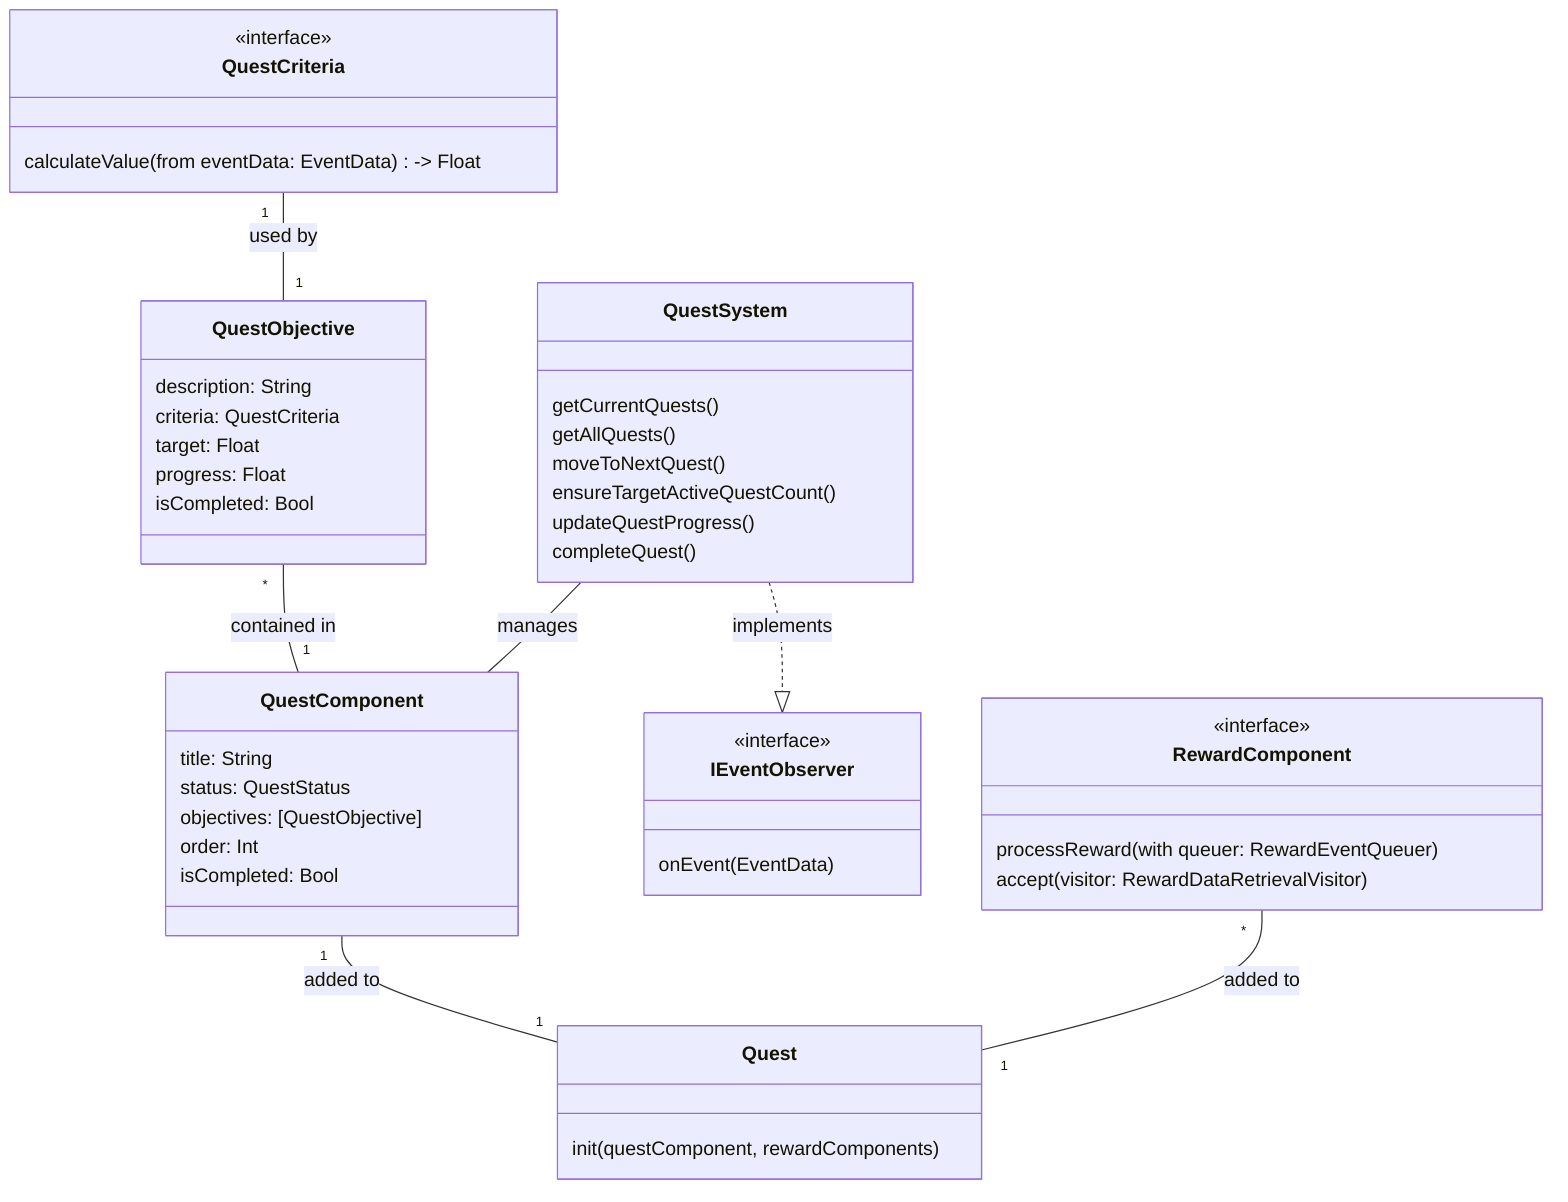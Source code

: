 classDiagram
    direction TB

    class QuestObjective {
        description: String
        criteria: QuestCriteria
        target: Float
        progress: Float
        isCompleted: Bool
    }
    
    class QuestCriteria {
        <<interface>>
        calculateValue(from eventData: EventData) -> Float
    }

    class QuestComponent {
        title: String
        status: QuestStatus
        objectives: [QuestObjective]
        order: Int
        isCompleted: Bool
    }

    class Quest {
        init(questComponent, rewardComponents)
    }

    class QuestSystem {
        getCurrentQuests()
        getAllQuests()
        moveToNextQuest()
        ensureTargetActiveQuestCount()
        updateQuestProgress()
        completeQuest()
    }
    
    class IEventObserver {
        <<interface>>
        onEvent(EventData)
    }
    
    class RewardComponent {
        <<interface>>
        processReward(with queuer: RewardEventQueuer)
        accept(visitor: RewardDataRetrievalVisitor)
    }
    
    QuestCriteria "1" -- "1" QuestObjective: used by
    QuestObjective "*" -- "1" QuestComponent: contained in
    
    QuestComponent "1" -- "1" Quest: added to
    RewardComponent "*" -- "1" Quest: added to

    QuestSystem -- QuestComponent: manages
    QuestSystem ..|> IEventObserver: implements